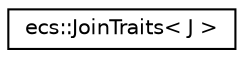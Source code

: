 digraph "Graphical Class Hierarchy"
{
 // LATEX_PDF_SIZE
  edge [fontname="Helvetica",fontsize="10",labelfontname="Helvetica",labelfontsize="10"];
  node [fontname="Helvetica",fontsize="10",shape=record];
  rankdir="LR";
  Node0 [label="ecs::JoinTraits\< J \>",height=0.2,width=0.4,color="black", fillcolor="white", style="filled",URL="$structecs_1_1_join_traits.html",tooltip="Base case for non-implenting types."];
}

